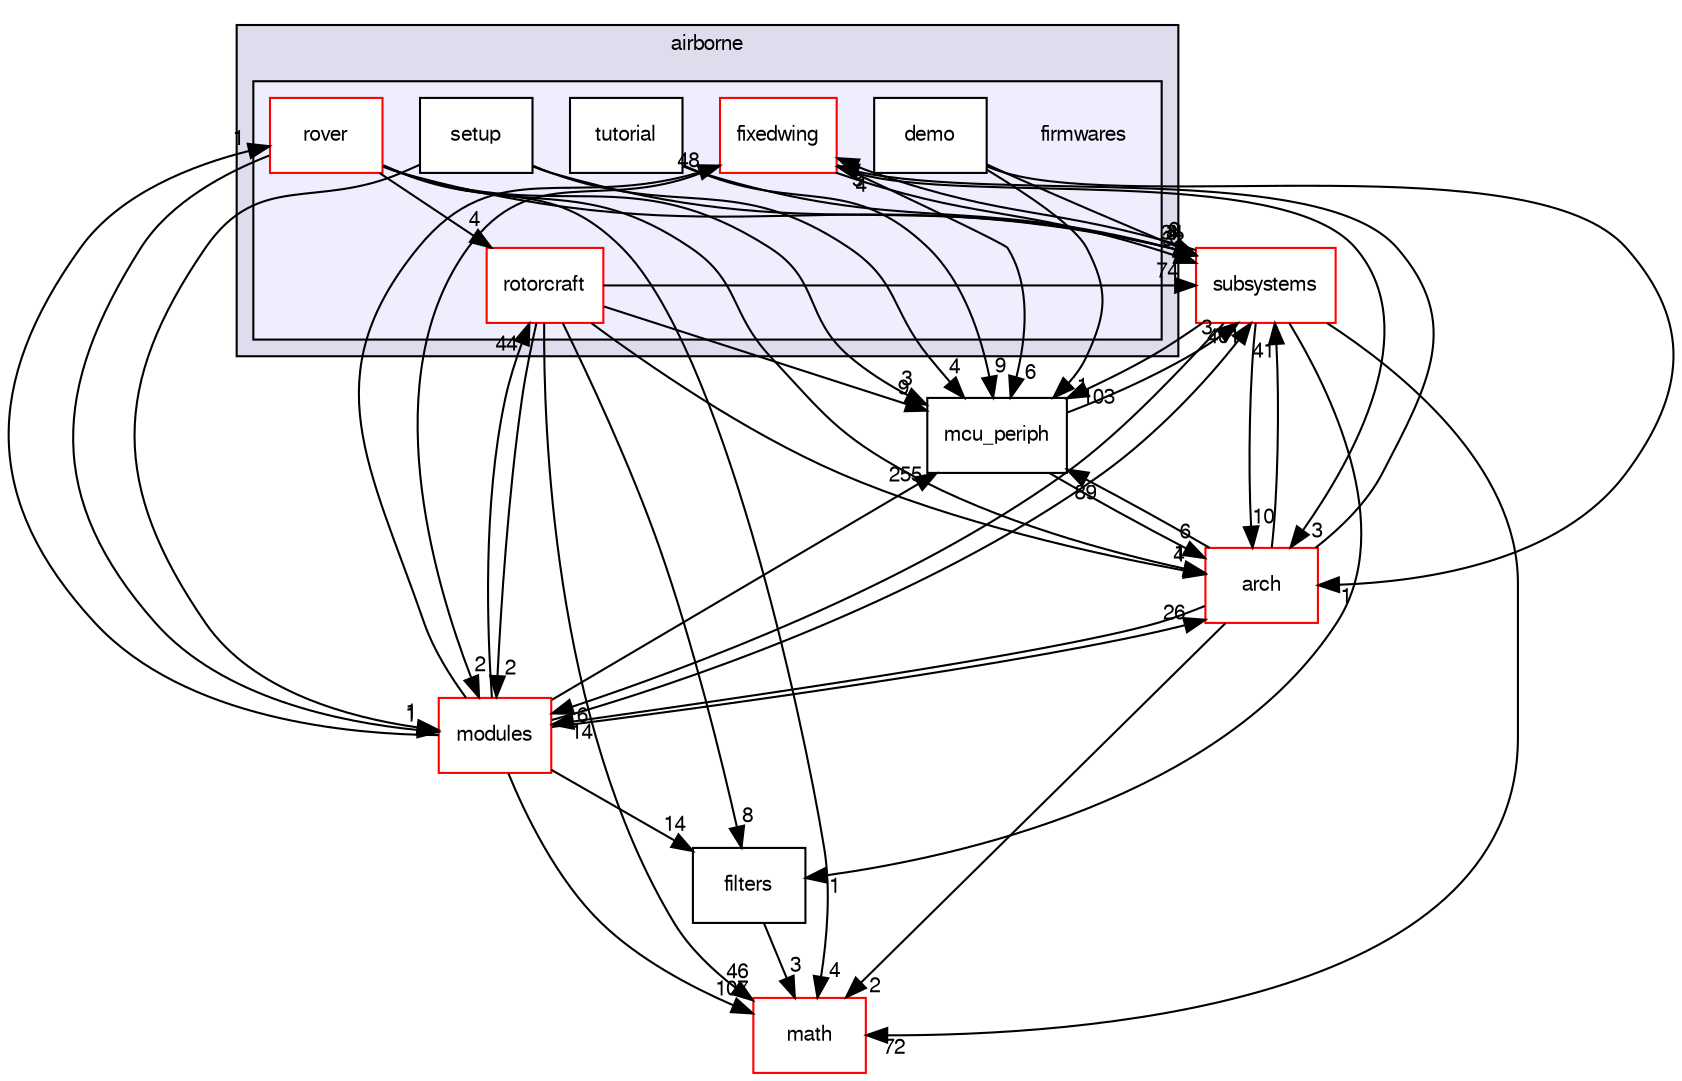 digraph "sw/airborne/firmwares" {
  compound=true
  node [ fontsize="10", fontname="FreeSans"];
  edge [ labelfontsize="10", labelfontname="FreeSans"];
  subgraph clusterdir_5e9153041680afc3c016fd52fa730b56 {
    graph [ bgcolor="#ddddee", pencolor="black", label="airborne" fontname="FreeSans", fontsize="10", URL="dir_5e9153041680afc3c016fd52fa730b56.html"]
  subgraph clusterdir_e7d2494544042a787a6ee70a779a5e07 {
    graph [ bgcolor="#eeeeff", pencolor="black", label="" URL="dir_e7d2494544042a787a6ee70a779a5e07.html"];
    dir_e7d2494544042a787a6ee70a779a5e07 [shape=plaintext label="firmwares"];
    dir_b0e6f095cc0ffe2a6f2cb701ae972221 [shape=box label="demo" color="black" fillcolor="white" style="filled" URL="dir_b0e6f095cc0ffe2a6f2cb701ae972221.html"];
    dir_cb1b347b64b61ba7f369ccfe68448b26 [shape=box label="fixedwing" color="red" fillcolor="white" style="filled" URL="dir_cb1b347b64b61ba7f369ccfe68448b26.html"];
    dir_e37d355c72eb7c8e5b43c34bdea5a24b [shape=box label="rotorcraft" color="red" fillcolor="white" style="filled" URL="dir_e37d355c72eb7c8e5b43c34bdea5a24b.html"];
    dir_414bebee49467d45198ced6169b2555f [shape=box label="rover" color="red" fillcolor="white" style="filled" URL="dir_414bebee49467d45198ced6169b2555f.html"];
    dir_38ba296eae9b9ece8d4ed735450fba0a [shape=box label="setup" color="black" fillcolor="white" style="filled" URL="dir_38ba296eae9b9ece8d4ed735450fba0a.html"];
    dir_10b4664421e252b3805dc0b09ca0a8ce [shape=box label="tutorial" color="black" fillcolor="white" style="filled" URL="dir_10b4664421e252b3805dc0b09ca0a8ce.html"];
  }
  }
  dir_12d6ec7aac5a4a9b8cee17e35022d7c7 [shape=box label="subsystems" fillcolor="white" style="filled" color="red" URL="dir_12d6ec7aac5a4a9b8cee17e35022d7c7.html"];
  dir_1ca43f6a116d741d80fb1d0555a2b198 [shape=box label="mcu_periph" URL="dir_1ca43f6a116d741d80fb1d0555a2b198.html"];
  dir_fc6475eb39ea0144fb6697b809fd11a9 [shape=box label="arch" fillcolor="white" style="filled" color="red" URL="dir_fc6475eb39ea0144fb6697b809fd11a9.html"];
  dir_1444106569909aede49a887d28257b90 [shape=box label="filters" URL="dir_1444106569909aede49a887d28257b90.html"];
  dir_29343b6f5fcd4b75a5dfbb985ff56864 [shape=box label="math" fillcolor="white" style="filled" color="red" URL="dir_29343b6f5fcd4b75a5dfbb985ff56864.html"];
  dir_c2abcdd6ccb39c3582929c0e3f5651c2 [shape=box label="modules" fillcolor="white" style="filled" color="red" URL="dir_c2abcdd6ccb39c3582929c0e3f5651c2.html"];
  dir_12d6ec7aac5a4a9b8cee17e35022d7c7->dir_cb1b347b64b61ba7f369ccfe68448b26 [headlabel="3", labeldistance=1.5 headhref="dir_000051_000107.html"];
  dir_12d6ec7aac5a4a9b8cee17e35022d7c7->dir_1ca43f6a116d741d80fb1d0555a2b198 [headlabel="103", labeldistance=1.5 headhref="dir_000051_000120.html"];
  dir_12d6ec7aac5a4a9b8cee17e35022d7c7->dir_fc6475eb39ea0144fb6697b809fd11a9 [headlabel="10", labeldistance=1.5 headhref="dir_000051_000002.html"];
  dir_12d6ec7aac5a4a9b8cee17e35022d7c7->dir_1444106569909aede49a887d28257b90 [headlabel="1", labeldistance=1.5 headhref="dir_000051_000104.html"];
  dir_12d6ec7aac5a4a9b8cee17e35022d7c7->dir_29343b6f5fcd4b75a5dfbb985ff56864 [headlabel="72", labeldistance=1.5 headhref="dir_000051_000118.html"];
  dir_12d6ec7aac5a4a9b8cee17e35022d7c7->dir_c2abcdd6ccb39c3582929c0e3f5651c2 [headlabel="6", labeldistance=1.5 headhref="dir_000051_000046.html"];
  dir_cb1b347b64b61ba7f369ccfe68448b26->dir_12d6ec7aac5a4a9b8cee17e35022d7c7 [headlabel="32", labeldistance=1.5 headhref="dir_000107_000051.html"];
  dir_cb1b347b64b61ba7f369ccfe68448b26->dir_1ca43f6a116d741d80fb1d0555a2b198 [headlabel="6", labeldistance=1.5 headhref="dir_000107_000120.html"];
  dir_cb1b347b64b61ba7f369ccfe68448b26->dir_fc6475eb39ea0144fb6697b809fd11a9 [headlabel="3", labeldistance=1.5 headhref="dir_000107_000002.html"];
  dir_cb1b347b64b61ba7f369ccfe68448b26->dir_c2abcdd6ccb39c3582929c0e3f5651c2 [headlabel="2", labeldistance=1.5 headhref="dir_000107_000046.html"];
  dir_38ba296eae9b9ece8d4ed735450fba0a->dir_12d6ec7aac5a4a9b8cee17e35022d7c7 [headlabel="3", labeldistance=1.5 headhref="dir_000116_000051.html"];
  dir_38ba296eae9b9ece8d4ed735450fba0a->dir_1ca43f6a116d741d80fb1d0555a2b198 [headlabel="4", labeldistance=1.5 headhref="dir_000116_000120.html"];
  dir_38ba296eae9b9ece8d4ed735450fba0a->dir_c2abcdd6ccb39c3582929c0e3f5651c2 [headlabel="1", labeldistance=1.5 headhref="dir_000116_000046.html"];
  dir_1ca43f6a116d741d80fb1d0555a2b198->dir_12d6ec7aac5a4a9b8cee17e35022d7c7 [headlabel="3", labeldistance=1.5 headhref="dir_000120_000051.html"];
  dir_1ca43f6a116d741d80fb1d0555a2b198->dir_fc6475eb39ea0144fb6697b809fd11a9 [headlabel="6", labeldistance=1.5 headhref="dir_000120_000002.html"];
  dir_fc6475eb39ea0144fb6697b809fd11a9->dir_12d6ec7aac5a4a9b8cee17e35022d7c7 [headlabel="41", labeldistance=1.5 headhref="dir_000002_000051.html"];
  dir_fc6475eb39ea0144fb6697b809fd11a9->dir_cb1b347b64b61ba7f369ccfe68448b26 [headlabel="4", labeldistance=1.5 headhref="dir_000002_000107.html"];
  dir_fc6475eb39ea0144fb6697b809fd11a9->dir_1ca43f6a116d741d80fb1d0555a2b198 [headlabel="89", labeldistance=1.5 headhref="dir_000002_000120.html"];
  dir_fc6475eb39ea0144fb6697b809fd11a9->dir_29343b6f5fcd4b75a5dfbb985ff56864 [headlabel="2", labeldistance=1.5 headhref="dir_000002_000118.html"];
  dir_fc6475eb39ea0144fb6697b809fd11a9->dir_c2abcdd6ccb39c3582929c0e3f5651c2 [headlabel="14", labeldistance=1.5 headhref="dir_000002_000046.html"];
  dir_e37d355c72eb7c8e5b43c34bdea5a24b->dir_12d6ec7aac5a4a9b8cee17e35022d7c7 [headlabel="74", labeldistance=1.5 headhref="dir_000108_000051.html"];
  dir_e37d355c72eb7c8e5b43c34bdea5a24b->dir_1ca43f6a116d741d80fb1d0555a2b198 [headlabel="9", labeldistance=1.5 headhref="dir_000108_000120.html"];
  dir_e37d355c72eb7c8e5b43c34bdea5a24b->dir_fc6475eb39ea0144fb6697b809fd11a9 [headlabel="4", labeldistance=1.5 headhref="dir_000108_000002.html"];
  dir_e37d355c72eb7c8e5b43c34bdea5a24b->dir_1444106569909aede49a887d28257b90 [headlabel="8", labeldistance=1.5 headhref="dir_000108_000104.html"];
  dir_e37d355c72eb7c8e5b43c34bdea5a24b->dir_29343b6f5fcd4b75a5dfbb985ff56864 [headlabel="46", labeldistance=1.5 headhref="dir_000108_000118.html"];
  dir_e37d355c72eb7c8e5b43c34bdea5a24b->dir_c2abcdd6ccb39c3582929c0e3f5651c2 [headlabel="2", labeldistance=1.5 headhref="dir_000108_000046.html"];
  dir_414bebee49467d45198ced6169b2555f->dir_12d6ec7aac5a4a9b8cee17e35022d7c7 [headlabel="34", labeldistance=1.5 headhref="dir_000109_000051.html"];
  dir_414bebee49467d45198ced6169b2555f->dir_1ca43f6a116d741d80fb1d0555a2b198 [headlabel="3", labeldistance=1.5 headhref="dir_000109_000120.html"];
  dir_414bebee49467d45198ced6169b2555f->dir_fc6475eb39ea0144fb6697b809fd11a9 [headlabel="1", labeldistance=1.5 headhref="dir_000109_000002.html"];
  dir_414bebee49467d45198ced6169b2555f->dir_e37d355c72eb7c8e5b43c34bdea5a24b [headlabel="4", labeldistance=1.5 headhref="dir_000109_000108.html"];
  dir_414bebee49467d45198ced6169b2555f->dir_29343b6f5fcd4b75a5dfbb985ff56864 [headlabel="4", labeldistance=1.5 headhref="dir_000109_000118.html"];
  dir_414bebee49467d45198ced6169b2555f->dir_c2abcdd6ccb39c3582929c0e3f5651c2 [headlabel="1", labeldistance=1.5 headhref="dir_000109_000046.html"];
  dir_1444106569909aede49a887d28257b90->dir_29343b6f5fcd4b75a5dfbb985ff56864 [headlabel="3", labeldistance=1.5 headhref="dir_000104_000118.html"];
  dir_b0e6f095cc0ffe2a6f2cb701ae972221->dir_12d6ec7aac5a4a9b8cee17e35022d7c7 [headlabel="9", labeldistance=1.5 headhref="dir_000106_000051.html"];
  dir_b0e6f095cc0ffe2a6f2cb701ae972221->dir_1ca43f6a116d741d80fb1d0555a2b198 [headlabel="1", labeldistance=1.5 headhref="dir_000106_000120.html"];
  dir_b0e6f095cc0ffe2a6f2cb701ae972221->dir_fc6475eb39ea0144fb6697b809fd11a9 [headlabel="1", labeldistance=1.5 headhref="dir_000106_000002.html"];
  dir_10b4664421e252b3805dc0b09ca0a8ce->dir_12d6ec7aac5a4a9b8cee17e35022d7c7 [headlabel="4", labeldistance=1.5 headhref="dir_000117_000051.html"];
  dir_10b4664421e252b3805dc0b09ca0a8ce->dir_1ca43f6a116d741d80fb1d0555a2b198 [headlabel="9", labeldistance=1.5 headhref="dir_000117_000120.html"];
  dir_c2abcdd6ccb39c3582929c0e3f5651c2->dir_12d6ec7aac5a4a9b8cee17e35022d7c7 [headlabel="401", labeldistance=1.5 headhref="dir_000046_000051.html"];
  dir_c2abcdd6ccb39c3582929c0e3f5651c2->dir_cb1b347b64b61ba7f369ccfe68448b26 [headlabel="48", labeldistance=1.5 headhref="dir_000046_000107.html"];
  dir_c2abcdd6ccb39c3582929c0e3f5651c2->dir_1ca43f6a116d741d80fb1d0555a2b198 [headlabel="255", labeldistance=1.5 headhref="dir_000046_000120.html"];
  dir_c2abcdd6ccb39c3582929c0e3f5651c2->dir_fc6475eb39ea0144fb6697b809fd11a9 [headlabel="26", labeldistance=1.5 headhref="dir_000046_000002.html"];
  dir_c2abcdd6ccb39c3582929c0e3f5651c2->dir_e37d355c72eb7c8e5b43c34bdea5a24b [headlabel="44", labeldistance=1.5 headhref="dir_000046_000108.html"];
  dir_c2abcdd6ccb39c3582929c0e3f5651c2->dir_414bebee49467d45198ced6169b2555f [headlabel="1", labeldistance=1.5 headhref="dir_000046_000109.html"];
  dir_c2abcdd6ccb39c3582929c0e3f5651c2->dir_1444106569909aede49a887d28257b90 [headlabel="14", labeldistance=1.5 headhref="dir_000046_000104.html"];
  dir_c2abcdd6ccb39c3582929c0e3f5651c2->dir_29343b6f5fcd4b75a5dfbb985ff56864 [headlabel="107", labeldistance=1.5 headhref="dir_000046_000118.html"];
}
